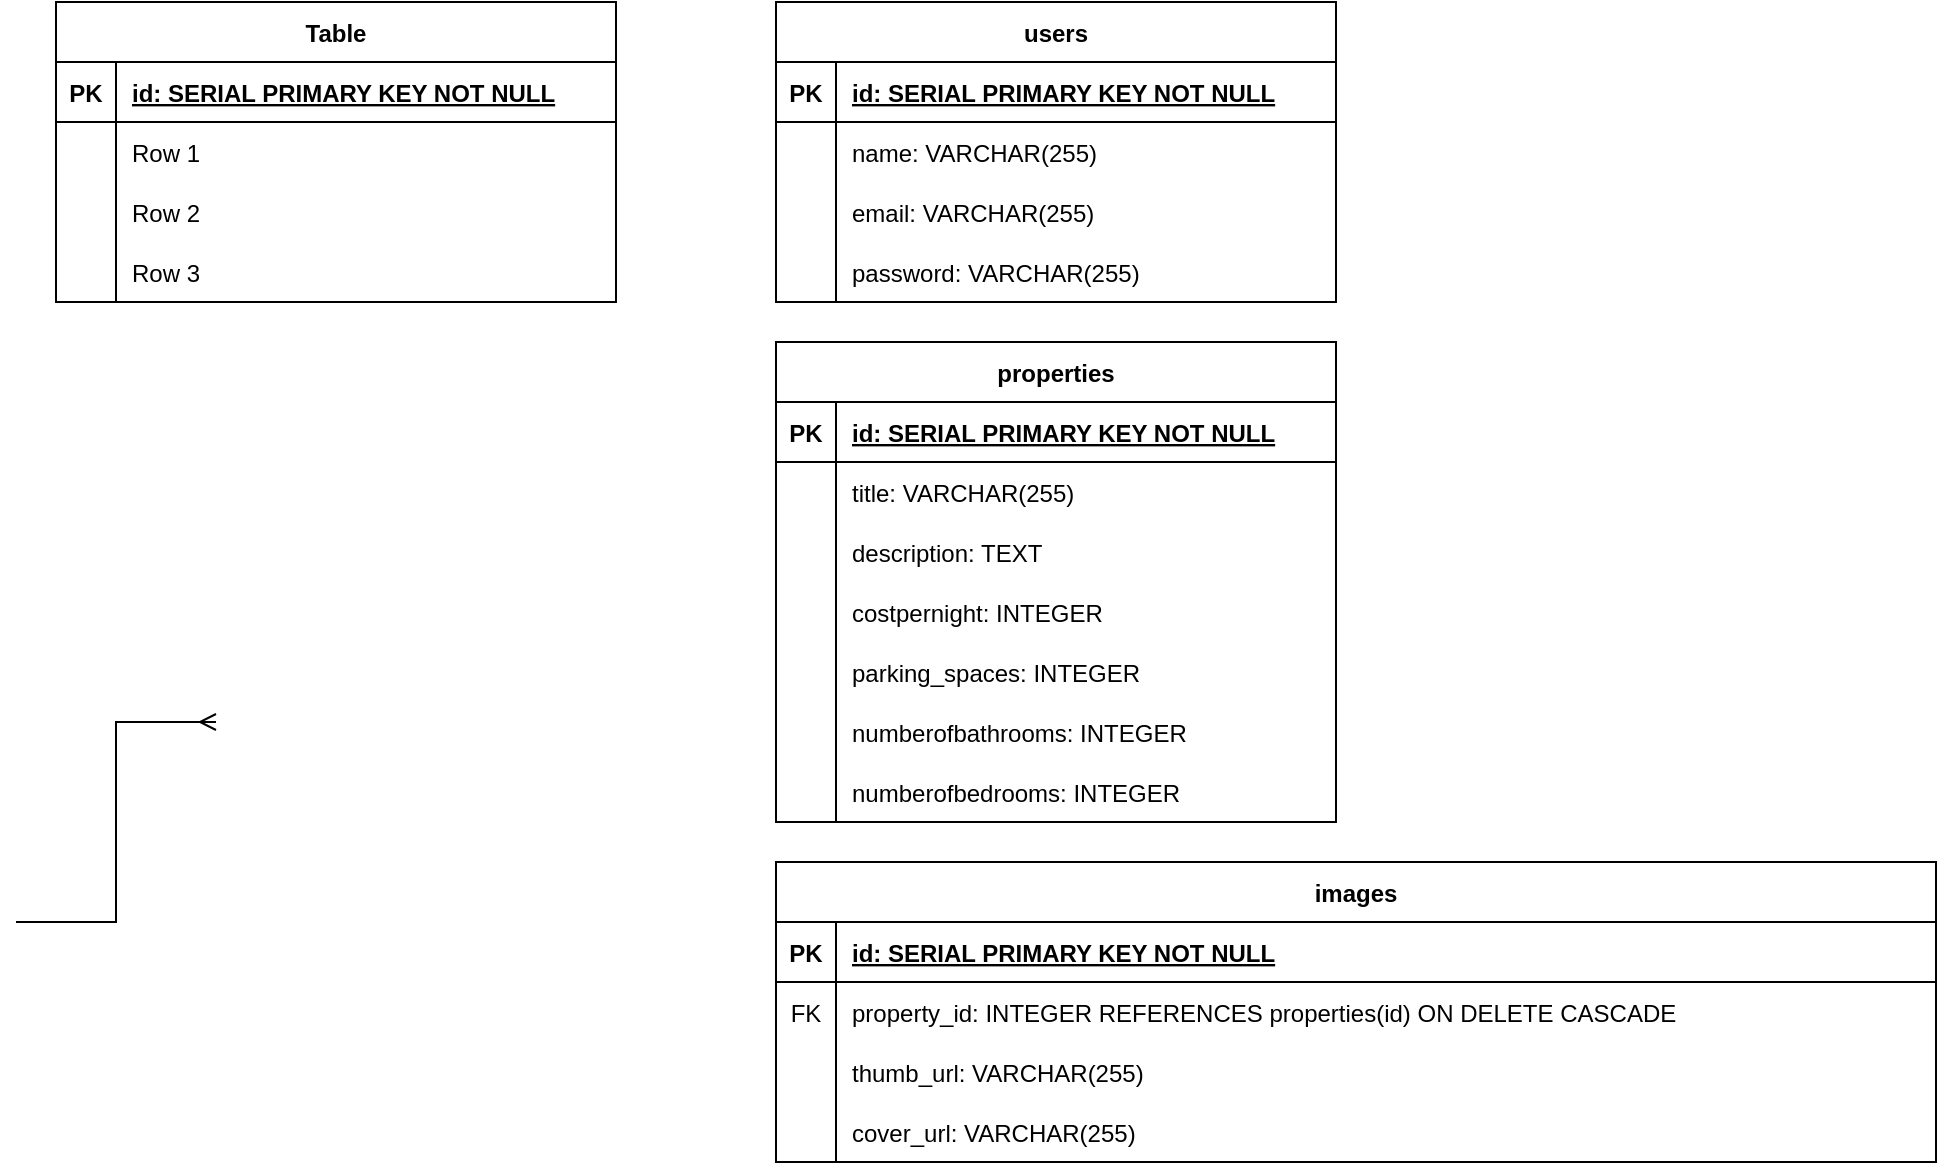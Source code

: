 <mxfile version="20.2.3" type="device"><diagram id="Ru29Gmiw07yWwhNhp_9m" name="Page-1"><mxGraphModel dx="1106" dy="997" grid="1" gridSize="10" guides="1" tooltips="1" connect="1" arrows="1" fold="1" page="1" pageScale="1" pageWidth="850" pageHeight="1100" math="0" shadow="0"><root><mxCell id="0"/><mxCell id="1" parent="0"/><mxCell id="Zk10BrQw-BWACJzN_0Om-1" value="Table" style="shape=table;startSize=30;container=1;collapsible=1;childLayout=tableLayout;fixedRows=1;rowLines=0;fontStyle=1;align=center;resizeLast=1;" parent="1" vertex="1"><mxGeometry x="40" y="40" width="280" height="150" as="geometry"/></mxCell><mxCell id="Zk10BrQw-BWACJzN_0Om-2" value="" style="shape=tableRow;horizontal=0;startSize=0;swimlaneHead=0;swimlaneBody=0;fillColor=none;collapsible=0;dropTarget=0;points=[[0,0.5],[1,0.5]];portConstraint=eastwest;top=0;left=0;right=0;bottom=1;" parent="Zk10BrQw-BWACJzN_0Om-1" vertex="1"><mxGeometry y="30" width="280" height="30" as="geometry"/></mxCell><mxCell id="Zk10BrQw-BWACJzN_0Om-3" value="PK" style="shape=partialRectangle;connectable=0;fillColor=none;top=0;left=0;bottom=0;right=0;fontStyle=1;overflow=hidden;" parent="Zk10BrQw-BWACJzN_0Om-2" vertex="1"><mxGeometry width="30" height="30" as="geometry"><mxRectangle width="30" height="30" as="alternateBounds"/></mxGeometry></mxCell><mxCell id="Zk10BrQw-BWACJzN_0Om-4" value="id: SERIAL PRIMARY KEY NOT NULL" style="shape=partialRectangle;connectable=0;fillColor=none;top=0;left=0;bottom=0;right=0;align=left;spacingLeft=6;fontStyle=5;overflow=hidden;" parent="Zk10BrQw-BWACJzN_0Om-2" vertex="1"><mxGeometry x="30" width="250" height="30" as="geometry"><mxRectangle width="250" height="30" as="alternateBounds"/></mxGeometry></mxCell><mxCell id="Zk10BrQw-BWACJzN_0Om-5" value="" style="shape=tableRow;horizontal=0;startSize=0;swimlaneHead=0;swimlaneBody=0;fillColor=none;collapsible=0;dropTarget=0;points=[[0,0.5],[1,0.5]];portConstraint=eastwest;top=0;left=0;right=0;bottom=0;" parent="Zk10BrQw-BWACJzN_0Om-1" vertex="1"><mxGeometry y="60" width="280" height="30" as="geometry"/></mxCell><mxCell id="Zk10BrQw-BWACJzN_0Om-6" value="" style="shape=partialRectangle;connectable=0;fillColor=none;top=0;left=0;bottom=0;right=0;editable=1;overflow=hidden;" parent="Zk10BrQw-BWACJzN_0Om-5" vertex="1"><mxGeometry width="30" height="30" as="geometry"><mxRectangle width="30" height="30" as="alternateBounds"/></mxGeometry></mxCell><mxCell id="Zk10BrQw-BWACJzN_0Om-7" value="Row 1" style="shape=partialRectangle;connectable=0;fillColor=none;top=0;left=0;bottom=0;right=0;align=left;spacingLeft=6;overflow=hidden;" parent="Zk10BrQw-BWACJzN_0Om-5" vertex="1"><mxGeometry x="30" width="250" height="30" as="geometry"><mxRectangle width="250" height="30" as="alternateBounds"/></mxGeometry></mxCell><mxCell id="Zk10BrQw-BWACJzN_0Om-8" value="" style="shape=tableRow;horizontal=0;startSize=0;swimlaneHead=0;swimlaneBody=0;fillColor=none;collapsible=0;dropTarget=0;points=[[0,0.5],[1,0.5]];portConstraint=eastwest;top=0;left=0;right=0;bottom=0;" parent="Zk10BrQw-BWACJzN_0Om-1" vertex="1"><mxGeometry y="90" width="280" height="30" as="geometry"/></mxCell><mxCell id="Zk10BrQw-BWACJzN_0Om-9" value="" style="shape=partialRectangle;connectable=0;fillColor=none;top=0;left=0;bottom=0;right=0;editable=1;overflow=hidden;" parent="Zk10BrQw-BWACJzN_0Om-8" vertex="1"><mxGeometry width="30" height="30" as="geometry"><mxRectangle width="30" height="30" as="alternateBounds"/></mxGeometry></mxCell><mxCell id="Zk10BrQw-BWACJzN_0Om-10" value="Row 2" style="shape=partialRectangle;connectable=0;fillColor=none;top=0;left=0;bottom=0;right=0;align=left;spacingLeft=6;overflow=hidden;" parent="Zk10BrQw-BWACJzN_0Om-8" vertex="1"><mxGeometry x="30" width="250" height="30" as="geometry"><mxRectangle width="250" height="30" as="alternateBounds"/></mxGeometry></mxCell><mxCell id="Zk10BrQw-BWACJzN_0Om-11" value="" style="shape=tableRow;horizontal=0;startSize=0;swimlaneHead=0;swimlaneBody=0;fillColor=none;collapsible=0;dropTarget=0;points=[[0,0.5],[1,0.5]];portConstraint=eastwest;top=0;left=0;right=0;bottom=0;" parent="Zk10BrQw-BWACJzN_0Om-1" vertex="1"><mxGeometry y="120" width="280" height="30" as="geometry"/></mxCell><mxCell id="Zk10BrQw-BWACJzN_0Om-12" value="" style="shape=partialRectangle;connectable=0;fillColor=none;top=0;left=0;bottom=0;right=0;editable=1;overflow=hidden;" parent="Zk10BrQw-BWACJzN_0Om-11" vertex="1"><mxGeometry width="30" height="30" as="geometry"><mxRectangle width="30" height="30" as="alternateBounds"/></mxGeometry></mxCell><mxCell id="Zk10BrQw-BWACJzN_0Om-13" value="Row 3" style="shape=partialRectangle;connectable=0;fillColor=none;top=0;left=0;bottom=0;right=0;align=left;spacingLeft=6;overflow=hidden;" parent="Zk10BrQw-BWACJzN_0Om-11" vertex="1"><mxGeometry x="30" width="250" height="30" as="geometry"><mxRectangle width="250" height="30" as="alternateBounds"/></mxGeometry></mxCell><mxCell id="mxU_m3X6pQ7C9AG6OKhC-1" value="" style="edgeStyle=elbowEdgeStyle;fontSize=12;html=1;endArrow=ERmany;rounded=0;" edge="1" parent="1"><mxGeometry width="100" height="100" relative="1" as="geometry"><mxPoint x="20" y="500" as="sourcePoint"/><mxPoint x="120" y="400" as="targetPoint"/></mxGeometry></mxCell><mxCell id="mxU_m3X6pQ7C9AG6OKhC-2" value="users" style="shape=table;startSize=30;container=1;collapsible=1;childLayout=tableLayout;fixedRows=1;rowLines=0;fontStyle=1;align=center;resizeLast=1;" vertex="1" parent="1"><mxGeometry x="400" y="40" width="280" height="150" as="geometry"/></mxCell><mxCell id="mxU_m3X6pQ7C9AG6OKhC-3" value="" style="shape=tableRow;horizontal=0;startSize=0;swimlaneHead=0;swimlaneBody=0;fillColor=none;collapsible=0;dropTarget=0;points=[[0,0.5],[1,0.5]];portConstraint=eastwest;top=0;left=0;right=0;bottom=1;" vertex="1" parent="mxU_m3X6pQ7C9AG6OKhC-2"><mxGeometry y="30" width="280" height="30" as="geometry"/></mxCell><mxCell id="mxU_m3X6pQ7C9AG6OKhC-4" value="PK" style="shape=partialRectangle;connectable=0;fillColor=none;top=0;left=0;bottom=0;right=0;fontStyle=1;overflow=hidden;" vertex="1" parent="mxU_m3X6pQ7C9AG6OKhC-3"><mxGeometry width="30" height="30" as="geometry"><mxRectangle width="30" height="30" as="alternateBounds"/></mxGeometry></mxCell><mxCell id="mxU_m3X6pQ7C9AG6OKhC-5" value="id: SERIAL PRIMARY KEY NOT NULL" style="shape=partialRectangle;connectable=0;fillColor=none;top=0;left=0;bottom=0;right=0;align=left;spacingLeft=6;fontStyle=5;overflow=hidden;" vertex="1" parent="mxU_m3X6pQ7C9AG6OKhC-3"><mxGeometry x="30" width="250" height="30" as="geometry"><mxRectangle width="250" height="30" as="alternateBounds"/></mxGeometry></mxCell><mxCell id="mxU_m3X6pQ7C9AG6OKhC-6" value="" style="shape=tableRow;horizontal=0;startSize=0;swimlaneHead=0;swimlaneBody=0;fillColor=none;collapsible=0;dropTarget=0;points=[[0,0.5],[1,0.5]];portConstraint=eastwest;top=0;left=0;right=0;bottom=0;" vertex="1" parent="mxU_m3X6pQ7C9AG6OKhC-2"><mxGeometry y="60" width="280" height="30" as="geometry"/></mxCell><mxCell id="mxU_m3X6pQ7C9AG6OKhC-7" value="" style="shape=partialRectangle;connectable=0;fillColor=none;top=0;left=0;bottom=0;right=0;editable=1;overflow=hidden;" vertex="1" parent="mxU_m3X6pQ7C9AG6OKhC-6"><mxGeometry width="30" height="30" as="geometry"><mxRectangle width="30" height="30" as="alternateBounds"/></mxGeometry></mxCell><mxCell id="mxU_m3X6pQ7C9AG6OKhC-8" value="name: VARCHAR(255)" style="shape=partialRectangle;connectable=0;fillColor=none;top=0;left=0;bottom=0;right=0;align=left;spacingLeft=6;overflow=hidden;" vertex="1" parent="mxU_m3X6pQ7C9AG6OKhC-6"><mxGeometry x="30" width="250" height="30" as="geometry"><mxRectangle width="250" height="30" as="alternateBounds"/></mxGeometry></mxCell><mxCell id="mxU_m3X6pQ7C9AG6OKhC-9" value="" style="shape=tableRow;horizontal=0;startSize=0;swimlaneHead=0;swimlaneBody=0;fillColor=none;collapsible=0;dropTarget=0;points=[[0,0.5],[1,0.5]];portConstraint=eastwest;top=0;left=0;right=0;bottom=0;" vertex="1" parent="mxU_m3X6pQ7C9AG6OKhC-2"><mxGeometry y="90" width="280" height="30" as="geometry"/></mxCell><mxCell id="mxU_m3X6pQ7C9AG6OKhC-10" value="" style="shape=partialRectangle;connectable=0;fillColor=none;top=0;left=0;bottom=0;right=0;editable=1;overflow=hidden;" vertex="1" parent="mxU_m3X6pQ7C9AG6OKhC-9"><mxGeometry width="30" height="30" as="geometry"><mxRectangle width="30" height="30" as="alternateBounds"/></mxGeometry></mxCell><mxCell id="mxU_m3X6pQ7C9AG6OKhC-11" value="email: VARCHAR(255)" style="shape=partialRectangle;connectable=0;fillColor=none;top=0;left=0;bottom=0;right=0;align=left;spacingLeft=6;overflow=hidden;" vertex="1" parent="mxU_m3X6pQ7C9AG6OKhC-9"><mxGeometry x="30" width="250" height="30" as="geometry"><mxRectangle width="250" height="30" as="alternateBounds"/></mxGeometry></mxCell><mxCell id="mxU_m3X6pQ7C9AG6OKhC-12" value="" style="shape=tableRow;horizontal=0;startSize=0;swimlaneHead=0;swimlaneBody=0;fillColor=none;collapsible=0;dropTarget=0;points=[[0,0.5],[1,0.5]];portConstraint=eastwest;top=0;left=0;right=0;bottom=0;" vertex="1" parent="mxU_m3X6pQ7C9AG6OKhC-2"><mxGeometry y="120" width="280" height="30" as="geometry"/></mxCell><mxCell id="mxU_m3X6pQ7C9AG6OKhC-13" value="" style="shape=partialRectangle;connectable=0;fillColor=none;top=0;left=0;bottom=0;right=0;editable=1;overflow=hidden;" vertex="1" parent="mxU_m3X6pQ7C9AG6OKhC-12"><mxGeometry width="30" height="30" as="geometry"><mxRectangle width="30" height="30" as="alternateBounds"/></mxGeometry></mxCell><mxCell id="mxU_m3X6pQ7C9AG6OKhC-14" value="password: VARCHAR(255)" style="shape=partialRectangle;connectable=0;fillColor=none;top=0;left=0;bottom=0;right=0;align=left;spacingLeft=6;overflow=hidden;" vertex="1" parent="mxU_m3X6pQ7C9AG6OKhC-12"><mxGeometry x="30" width="250" height="30" as="geometry"><mxRectangle width="250" height="30" as="alternateBounds"/></mxGeometry></mxCell><mxCell id="mxU_m3X6pQ7C9AG6OKhC-15" value="properties" style="shape=table;startSize=30;container=1;collapsible=1;childLayout=tableLayout;fixedRows=1;rowLines=0;fontStyle=1;align=center;resizeLast=1;" vertex="1" parent="1"><mxGeometry x="400" y="210" width="280" height="240" as="geometry"/></mxCell><mxCell id="mxU_m3X6pQ7C9AG6OKhC-16" value="" style="shape=tableRow;horizontal=0;startSize=0;swimlaneHead=0;swimlaneBody=0;fillColor=none;collapsible=0;dropTarget=0;points=[[0,0.5],[1,0.5]];portConstraint=eastwest;top=0;left=0;right=0;bottom=1;" vertex="1" parent="mxU_m3X6pQ7C9AG6OKhC-15"><mxGeometry y="30" width="280" height="30" as="geometry"/></mxCell><mxCell id="mxU_m3X6pQ7C9AG6OKhC-17" value="PK" style="shape=partialRectangle;connectable=0;fillColor=none;top=0;left=0;bottom=0;right=0;fontStyle=1;overflow=hidden;" vertex="1" parent="mxU_m3X6pQ7C9AG6OKhC-16"><mxGeometry width="30" height="30" as="geometry"><mxRectangle width="30" height="30" as="alternateBounds"/></mxGeometry></mxCell><mxCell id="mxU_m3X6pQ7C9AG6OKhC-18" value="id: SERIAL PRIMARY KEY NOT NULL" style="shape=partialRectangle;connectable=0;fillColor=none;top=0;left=0;bottom=0;right=0;align=left;spacingLeft=6;fontStyle=5;overflow=hidden;" vertex="1" parent="mxU_m3X6pQ7C9AG6OKhC-16"><mxGeometry x="30" width="250" height="30" as="geometry"><mxRectangle width="250" height="30" as="alternateBounds"/></mxGeometry></mxCell><mxCell id="mxU_m3X6pQ7C9AG6OKhC-19" value="" style="shape=tableRow;horizontal=0;startSize=0;swimlaneHead=0;swimlaneBody=0;fillColor=none;collapsible=0;dropTarget=0;points=[[0,0.5],[1,0.5]];portConstraint=eastwest;top=0;left=0;right=0;bottom=0;" vertex="1" parent="mxU_m3X6pQ7C9AG6OKhC-15"><mxGeometry y="60" width="280" height="30" as="geometry"/></mxCell><mxCell id="mxU_m3X6pQ7C9AG6OKhC-20" value="" style="shape=partialRectangle;connectable=0;fillColor=none;top=0;left=0;bottom=0;right=0;editable=1;overflow=hidden;" vertex="1" parent="mxU_m3X6pQ7C9AG6OKhC-19"><mxGeometry width="30" height="30" as="geometry"><mxRectangle width="30" height="30" as="alternateBounds"/></mxGeometry></mxCell><mxCell id="mxU_m3X6pQ7C9AG6OKhC-21" value="title: VARCHAR(255)" style="shape=partialRectangle;connectable=0;fillColor=none;top=0;left=0;bottom=0;right=0;align=left;spacingLeft=6;overflow=hidden;" vertex="1" parent="mxU_m3X6pQ7C9AG6OKhC-19"><mxGeometry x="30" width="250" height="30" as="geometry"><mxRectangle width="250" height="30" as="alternateBounds"/></mxGeometry></mxCell><mxCell id="mxU_m3X6pQ7C9AG6OKhC-22" value="" style="shape=tableRow;horizontal=0;startSize=0;swimlaneHead=0;swimlaneBody=0;fillColor=none;collapsible=0;dropTarget=0;points=[[0,0.5],[1,0.5]];portConstraint=eastwest;top=0;left=0;right=0;bottom=0;" vertex="1" parent="mxU_m3X6pQ7C9AG6OKhC-15"><mxGeometry y="90" width="280" height="30" as="geometry"/></mxCell><mxCell id="mxU_m3X6pQ7C9AG6OKhC-23" value="" style="shape=partialRectangle;connectable=0;fillColor=none;top=0;left=0;bottom=0;right=0;editable=1;overflow=hidden;" vertex="1" parent="mxU_m3X6pQ7C9AG6OKhC-22"><mxGeometry width="30" height="30" as="geometry"><mxRectangle width="30" height="30" as="alternateBounds"/></mxGeometry></mxCell><mxCell id="mxU_m3X6pQ7C9AG6OKhC-24" value="description: TEXT" style="shape=partialRectangle;connectable=0;fillColor=none;top=0;left=0;bottom=0;right=0;align=left;spacingLeft=6;overflow=hidden;" vertex="1" parent="mxU_m3X6pQ7C9AG6OKhC-22"><mxGeometry x="30" width="250" height="30" as="geometry"><mxRectangle width="250" height="30" as="alternateBounds"/></mxGeometry></mxCell><mxCell id="mxU_m3X6pQ7C9AG6OKhC-25" value="" style="shape=tableRow;horizontal=0;startSize=0;swimlaneHead=0;swimlaneBody=0;fillColor=none;collapsible=0;dropTarget=0;points=[[0,0.5],[1,0.5]];portConstraint=eastwest;top=0;left=0;right=0;bottom=0;" vertex="1" parent="mxU_m3X6pQ7C9AG6OKhC-15"><mxGeometry y="120" width="280" height="30" as="geometry"/></mxCell><mxCell id="mxU_m3X6pQ7C9AG6OKhC-26" value="" style="shape=partialRectangle;connectable=0;fillColor=none;top=0;left=0;bottom=0;right=0;editable=1;overflow=hidden;" vertex="1" parent="mxU_m3X6pQ7C9AG6OKhC-25"><mxGeometry width="30" height="30" as="geometry"><mxRectangle width="30" height="30" as="alternateBounds"/></mxGeometry></mxCell><mxCell id="mxU_m3X6pQ7C9AG6OKhC-27" value="costpernight: INTEGER" style="shape=partialRectangle;connectable=0;fillColor=none;top=0;left=0;bottom=0;right=0;align=left;spacingLeft=6;overflow=hidden;" vertex="1" parent="mxU_m3X6pQ7C9AG6OKhC-25"><mxGeometry x="30" width="250" height="30" as="geometry"><mxRectangle width="250" height="30" as="alternateBounds"/></mxGeometry></mxCell><mxCell id="mxU_m3X6pQ7C9AG6OKhC-28" value="" style="shape=tableRow;horizontal=0;startSize=0;swimlaneHead=0;swimlaneBody=0;fillColor=none;collapsible=0;dropTarget=0;points=[[0,0.5],[1,0.5]];portConstraint=eastwest;top=0;left=0;right=0;bottom=0;" vertex="1" parent="mxU_m3X6pQ7C9AG6OKhC-15"><mxGeometry y="150" width="280" height="30" as="geometry"/></mxCell><mxCell id="mxU_m3X6pQ7C9AG6OKhC-29" value="" style="shape=partialRectangle;connectable=0;fillColor=none;top=0;left=0;bottom=0;right=0;editable=1;overflow=hidden;" vertex="1" parent="mxU_m3X6pQ7C9AG6OKhC-28"><mxGeometry width="30" height="30" as="geometry"><mxRectangle width="30" height="30" as="alternateBounds"/></mxGeometry></mxCell><mxCell id="mxU_m3X6pQ7C9AG6OKhC-30" value="parking_spaces: INTEGER" style="shape=partialRectangle;connectable=0;fillColor=none;top=0;left=0;bottom=0;right=0;align=left;spacingLeft=6;overflow=hidden;" vertex="1" parent="mxU_m3X6pQ7C9AG6OKhC-28"><mxGeometry x="30" width="250" height="30" as="geometry"><mxRectangle width="250" height="30" as="alternateBounds"/></mxGeometry></mxCell><mxCell id="mxU_m3X6pQ7C9AG6OKhC-31" value="" style="shape=tableRow;horizontal=0;startSize=0;swimlaneHead=0;swimlaneBody=0;fillColor=none;collapsible=0;dropTarget=0;points=[[0,0.5],[1,0.5]];portConstraint=eastwest;top=0;left=0;right=0;bottom=0;" vertex="1" parent="mxU_m3X6pQ7C9AG6OKhC-15"><mxGeometry y="180" width="280" height="30" as="geometry"/></mxCell><mxCell id="mxU_m3X6pQ7C9AG6OKhC-32" value="" style="shape=partialRectangle;connectable=0;fillColor=none;top=0;left=0;bottom=0;right=0;editable=1;overflow=hidden;" vertex="1" parent="mxU_m3X6pQ7C9AG6OKhC-31"><mxGeometry width="30" height="30" as="geometry"><mxRectangle width="30" height="30" as="alternateBounds"/></mxGeometry></mxCell><mxCell id="mxU_m3X6pQ7C9AG6OKhC-33" value="numberofbathrooms: INTEGER" style="shape=partialRectangle;connectable=0;fillColor=none;top=0;left=0;bottom=0;right=0;align=left;spacingLeft=6;overflow=hidden;" vertex="1" parent="mxU_m3X6pQ7C9AG6OKhC-31"><mxGeometry x="30" width="250" height="30" as="geometry"><mxRectangle width="250" height="30" as="alternateBounds"/></mxGeometry></mxCell><mxCell id="mxU_m3X6pQ7C9AG6OKhC-37" value="" style="shape=tableRow;horizontal=0;startSize=0;swimlaneHead=0;swimlaneBody=0;fillColor=none;collapsible=0;dropTarget=0;points=[[0,0.5],[1,0.5]];portConstraint=eastwest;top=0;left=0;right=0;bottom=0;" vertex="1" parent="mxU_m3X6pQ7C9AG6OKhC-15"><mxGeometry y="210" width="280" height="30" as="geometry"/></mxCell><mxCell id="mxU_m3X6pQ7C9AG6OKhC-38" value="" style="shape=partialRectangle;connectable=0;fillColor=none;top=0;left=0;bottom=0;right=0;editable=1;overflow=hidden;" vertex="1" parent="mxU_m3X6pQ7C9AG6OKhC-37"><mxGeometry width="30" height="30" as="geometry"><mxRectangle width="30" height="30" as="alternateBounds"/></mxGeometry></mxCell><mxCell id="mxU_m3X6pQ7C9AG6OKhC-39" value="numberofbedrooms: INTEGER" style="shape=partialRectangle;connectable=0;fillColor=none;top=0;left=0;bottom=0;right=0;align=left;spacingLeft=6;overflow=hidden;" vertex="1" parent="mxU_m3X6pQ7C9AG6OKhC-37"><mxGeometry x="30" width="250" height="30" as="geometry"><mxRectangle width="250" height="30" as="alternateBounds"/></mxGeometry></mxCell><mxCell id="mxU_m3X6pQ7C9AG6OKhC-43" value="images" style="shape=table;startSize=30;container=1;collapsible=1;childLayout=tableLayout;fixedRows=1;rowLines=0;fontStyle=1;align=center;resizeLast=1;" vertex="1" parent="1"><mxGeometry x="400" y="470" width="580" height="150" as="geometry"/></mxCell><mxCell id="mxU_m3X6pQ7C9AG6OKhC-44" value="" style="shape=tableRow;horizontal=0;startSize=0;swimlaneHead=0;swimlaneBody=0;fillColor=none;collapsible=0;dropTarget=0;points=[[0,0.5],[1,0.5]];portConstraint=eastwest;top=0;left=0;right=0;bottom=1;" vertex="1" parent="mxU_m3X6pQ7C9AG6OKhC-43"><mxGeometry y="30" width="580" height="30" as="geometry"/></mxCell><mxCell id="mxU_m3X6pQ7C9AG6OKhC-45" value="PK" style="shape=partialRectangle;connectable=0;fillColor=none;top=0;left=0;bottom=0;right=0;fontStyle=1;overflow=hidden;" vertex="1" parent="mxU_m3X6pQ7C9AG6OKhC-44"><mxGeometry width="30" height="30" as="geometry"><mxRectangle width="30" height="30" as="alternateBounds"/></mxGeometry></mxCell><mxCell id="mxU_m3X6pQ7C9AG6OKhC-46" value="id: SERIAL PRIMARY KEY NOT NULL" style="shape=partialRectangle;connectable=0;fillColor=none;top=0;left=0;bottom=0;right=0;align=left;spacingLeft=6;fontStyle=5;overflow=hidden;" vertex="1" parent="mxU_m3X6pQ7C9AG6OKhC-44"><mxGeometry x="30" width="550" height="30" as="geometry"><mxRectangle width="550" height="30" as="alternateBounds"/></mxGeometry></mxCell><mxCell id="mxU_m3X6pQ7C9AG6OKhC-47" value="" style="shape=tableRow;horizontal=0;startSize=0;swimlaneHead=0;swimlaneBody=0;fillColor=none;collapsible=0;dropTarget=0;points=[[0,0.5],[1,0.5]];portConstraint=eastwest;top=0;left=0;right=0;bottom=0;" vertex="1" parent="mxU_m3X6pQ7C9AG6OKhC-43"><mxGeometry y="60" width="580" height="30" as="geometry"/></mxCell><mxCell id="mxU_m3X6pQ7C9AG6OKhC-48" value="FK" style="shape=partialRectangle;connectable=0;fillColor=none;top=0;left=0;bottom=0;right=0;editable=1;overflow=hidden;" vertex="1" parent="mxU_m3X6pQ7C9AG6OKhC-47"><mxGeometry width="30" height="30" as="geometry"><mxRectangle width="30" height="30" as="alternateBounds"/></mxGeometry></mxCell><mxCell id="mxU_m3X6pQ7C9AG6OKhC-49" value="property_id: INTEGER REFERENCES properties(id) ON DELETE CASCADE" style="shape=partialRectangle;connectable=0;fillColor=none;top=0;left=0;bottom=0;right=0;align=left;spacingLeft=6;overflow=hidden;" vertex="1" parent="mxU_m3X6pQ7C9AG6OKhC-47"><mxGeometry x="30" width="550" height="30" as="geometry"><mxRectangle width="550" height="30" as="alternateBounds"/></mxGeometry></mxCell><mxCell id="mxU_m3X6pQ7C9AG6OKhC-50" value="" style="shape=tableRow;horizontal=0;startSize=0;swimlaneHead=0;swimlaneBody=0;fillColor=none;collapsible=0;dropTarget=0;points=[[0,0.5],[1,0.5]];portConstraint=eastwest;top=0;left=0;right=0;bottom=0;" vertex="1" parent="mxU_m3X6pQ7C9AG6OKhC-43"><mxGeometry y="90" width="580" height="30" as="geometry"/></mxCell><mxCell id="mxU_m3X6pQ7C9AG6OKhC-51" value="" style="shape=partialRectangle;connectable=0;fillColor=none;top=0;left=0;bottom=0;right=0;editable=1;overflow=hidden;" vertex="1" parent="mxU_m3X6pQ7C9AG6OKhC-50"><mxGeometry width="30" height="30" as="geometry"><mxRectangle width="30" height="30" as="alternateBounds"/></mxGeometry></mxCell><mxCell id="mxU_m3X6pQ7C9AG6OKhC-52" value="thumb_url: VARCHAR(255)" style="shape=partialRectangle;connectable=0;fillColor=none;top=0;left=0;bottom=0;right=0;align=left;spacingLeft=6;overflow=hidden;" vertex="1" parent="mxU_m3X6pQ7C9AG6OKhC-50"><mxGeometry x="30" width="550" height="30" as="geometry"><mxRectangle width="550" height="30" as="alternateBounds"/></mxGeometry></mxCell><mxCell id="mxU_m3X6pQ7C9AG6OKhC-53" value="" style="shape=tableRow;horizontal=0;startSize=0;swimlaneHead=0;swimlaneBody=0;fillColor=none;collapsible=0;dropTarget=0;points=[[0,0.5],[1,0.5]];portConstraint=eastwest;top=0;left=0;right=0;bottom=0;" vertex="1" parent="mxU_m3X6pQ7C9AG6OKhC-43"><mxGeometry y="120" width="580" height="30" as="geometry"/></mxCell><mxCell id="mxU_m3X6pQ7C9AG6OKhC-54" value="" style="shape=partialRectangle;connectable=0;fillColor=none;top=0;left=0;bottom=0;right=0;editable=1;overflow=hidden;" vertex="1" parent="mxU_m3X6pQ7C9AG6OKhC-53"><mxGeometry width="30" height="30" as="geometry"><mxRectangle width="30" height="30" as="alternateBounds"/></mxGeometry></mxCell><mxCell id="mxU_m3X6pQ7C9AG6OKhC-55" value="cover_url: VARCHAR(255)" style="shape=partialRectangle;connectable=0;fillColor=none;top=0;left=0;bottom=0;right=0;align=left;spacingLeft=6;overflow=hidden;" vertex="1" parent="mxU_m3X6pQ7C9AG6OKhC-53"><mxGeometry x="30" width="550" height="30" as="geometry"><mxRectangle width="550" height="30" as="alternateBounds"/></mxGeometry></mxCell></root></mxGraphModel></diagram></mxfile>